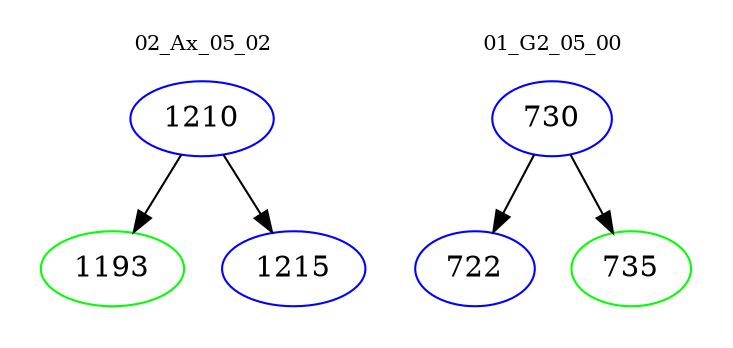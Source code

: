 digraph{
subgraph cluster_0 {
color = white
label = "02_Ax_05_02";
fontsize=10;
T0_1210 [label="1210", color="blue"]
T0_1210 -> T0_1193 [color="black"]
T0_1193 [label="1193", color="green"]
T0_1210 -> T0_1215 [color="black"]
T0_1215 [label="1215", color="blue"]
}
subgraph cluster_1 {
color = white
label = "01_G2_05_00";
fontsize=10;
T1_730 [label="730", color="blue"]
T1_730 -> T1_722 [color="black"]
T1_722 [label="722", color="blue"]
T1_730 -> T1_735 [color="black"]
T1_735 [label="735", color="green"]
}
}
